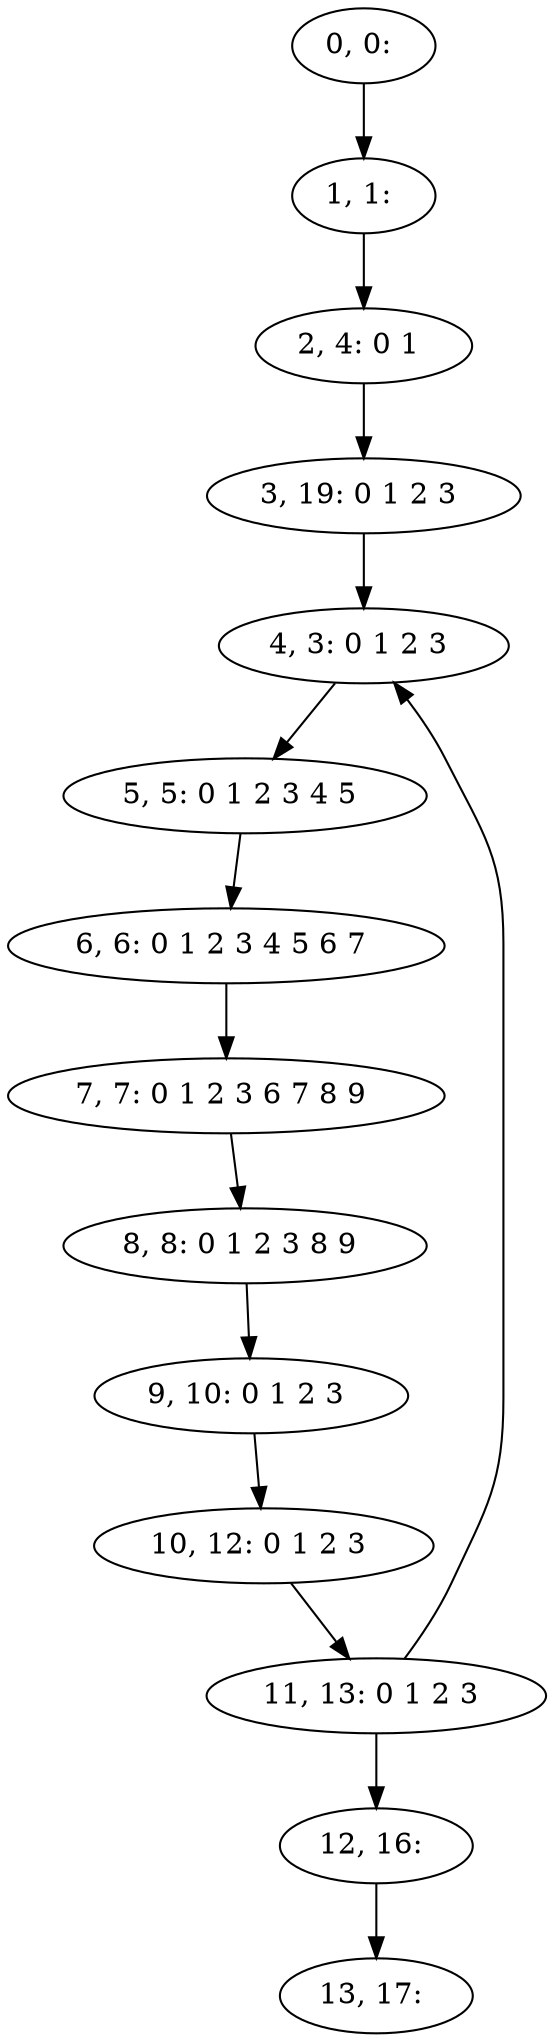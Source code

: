 digraph G {
0[label="0, 0: "];
1[label="1, 1: "];
2[label="2, 4: 0 1 "];
3[label="3, 19: 0 1 2 3 "];
4[label="4, 3: 0 1 2 3 "];
5[label="5, 5: 0 1 2 3 4 5 "];
6[label="6, 6: 0 1 2 3 4 5 6 7 "];
7[label="7, 7: 0 1 2 3 6 7 8 9 "];
8[label="8, 8: 0 1 2 3 8 9 "];
9[label="9, 10: 0 1 2 3 "];
10[label="10, 12: 0 1 2 3 "];
11[label="11, 13: 0 1 2 3 "];
12[label="12, 16: "];
13[label="13, 17: "];
0->1 ;
1->2 ;
2->3 ;
3->4 ;
4->5 ;
5->6 ;
6->7 ;
7->8 ;
8->9 ;
9->10 ;
10->11 ;
11->12 ;
11->4 ;
12->13 ;
}
